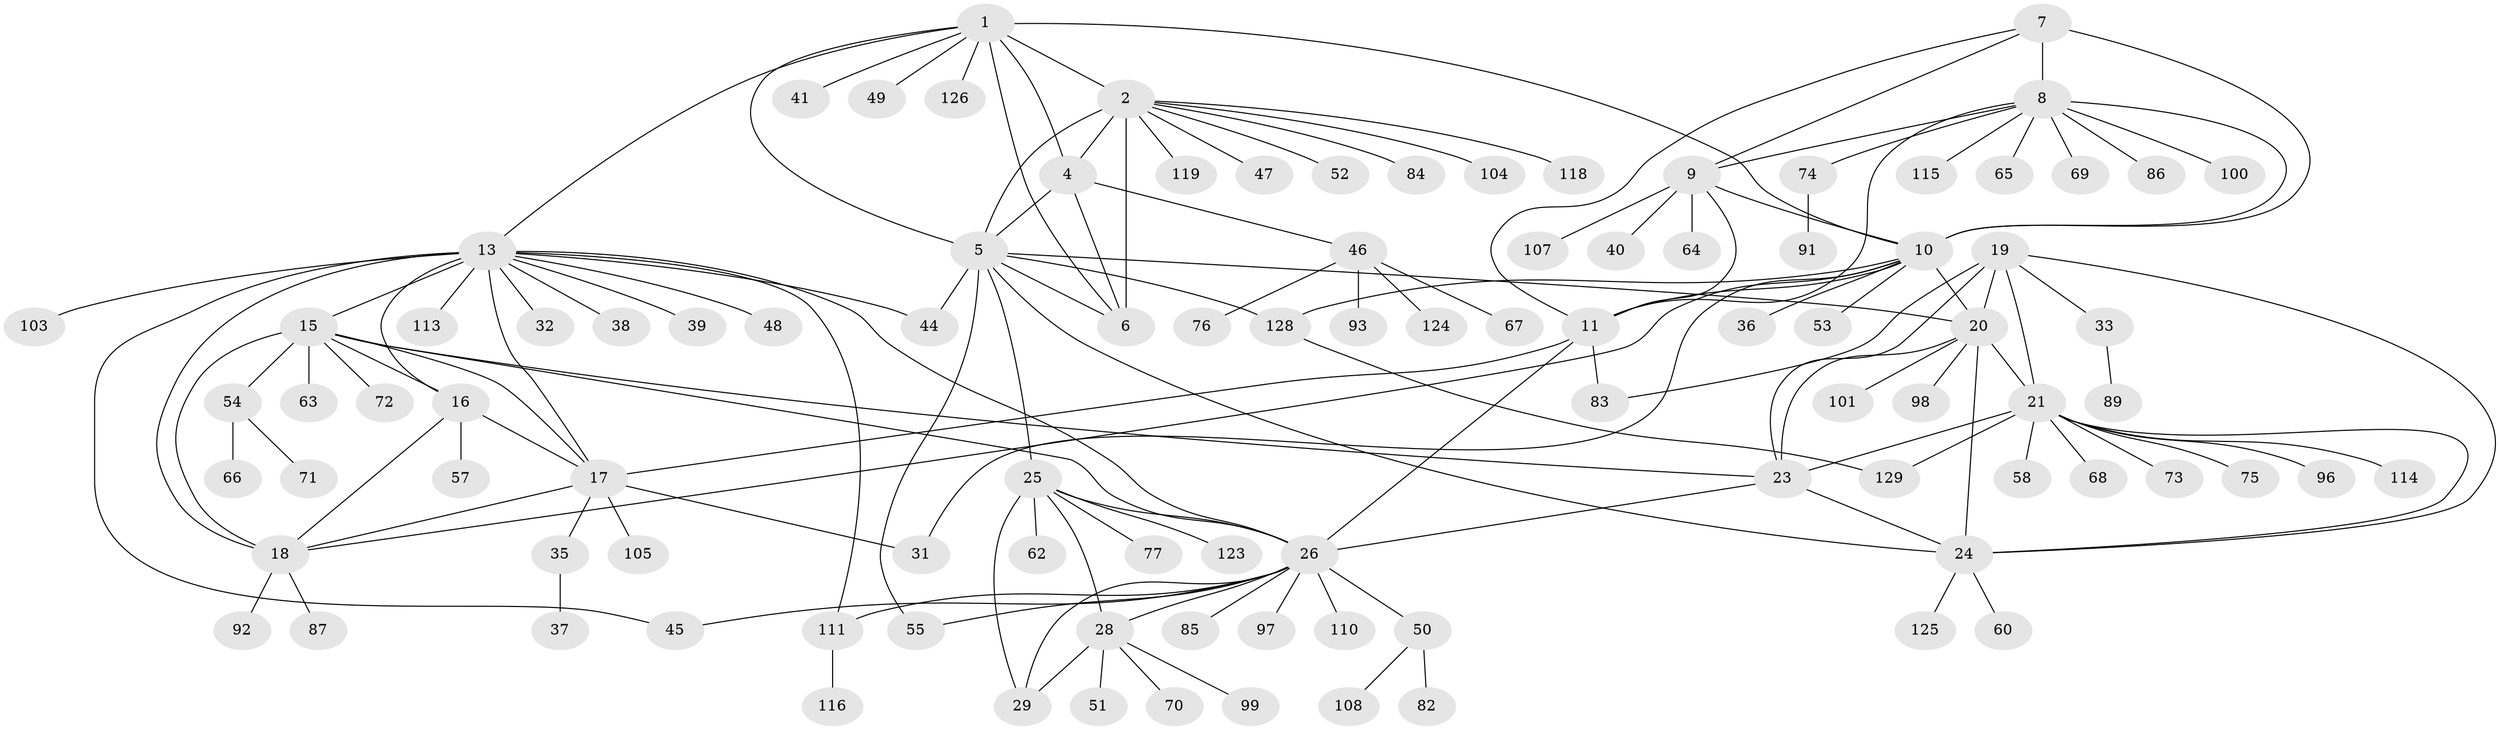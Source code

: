 // original degree distribution, {11: 0.007751937984496124, 8: 0.06976744186046512, 6: 0.03875968992248062, 12: 0.023255813953488372, 5: 0.031007751937984496, 9: 0.023255813953488372, 15: 0.007751937984496124, 10: 0.015503875968992248, 7: 0.015503875968992248, 13: 0.007751937984496124, 2: 0.16279069767441862, 1: 0.5503875968992248, 4: 0.007751937984496124, 3: 0.03875968992248062}
// Generated by graph-tools (version 1.1) at 2025/11/02/27/25 16:11:32]
// undirected, 100 vertices, 143 edges
graph export_dot {
graph [start="1"]
  node [color=gray90,style=filled];
  1 [super="+94"];
  2 [super="+3"];
  4 [super="+34"];
  5 [super="+78"];
  6;
  7;
  8 [super="+122"];
  9 [super="+81"];
  10 [super="+12"];
  11 [super="+42"];
  13 [super="+14"];
  15 [super="+43"];
  16;
  17 [super="+112"];
  18;
  19 [super="+106"];
  20 [super="+22"];
  21 [super="+80"];
  23;
  24 [super="+90"];
  25 [super="+27"];
  26 [super="+30"];
  28 [super="+56"];
  29;
  31;
  32;
  33;
  35;
  36 [super="+61"];
  37;
  38;
  39;
  40 [super="+95"];
  41;
  44;
  45;
  46 [super="+59"];
  47;
  48;
  49;
  50 [super="+121"];
  51;
  52;
  53 [super="+79"];
  54;
  55 [super="+109"];
  57;
  58;
  60;
  62;
  63;
  64;
  65;
  66;
  67;
  68;
  69;
  70;
  71;
  72;
  73;
  74;
  75;
  76;
  77;
  82 [super="+120"];
  83 [super="+88"];
  84;
  85;
  86;
  87;
  89;
  91;
  92 [super="+102"];
  93 [super="+117"];
  96;
  97;
  98;
  99;
  100 [super="+127"];
  101;
  103;
  104;
  105;
  107;
  108;
  110;
  111;
  113;
  114;
  115;
  116;
  118;
  119;
  123;
  124;
  125;
  126;
  128;
  129;
  1 -- 2 [weight=2];
  1 -- 4;
  1 -- 5;
  1 -- 6;
  1 -- 10;
  1 -- 41;
  1 -- 49;
  1 -- 126;
  1 -- 13;
  2 -- 4 [weight=2];
  2 -- 5 [weight=2];
  2 -- 6 [weight=2];
  2 -- 47;
  2 -- 104;
  2 -- 118;
  2 -- 84;
  2 -- 52;
  2 -- 119;
  4 -- 5;
  4 -- 6;
  4 -- 46;
  5 -- 6;
  5 -- 20;
  5 -- 44;
  5 -- 55;
  5 -- 128;
  5 -- 25;
  5 -- 24;
  7 -- 8;
  7 -- 9;
  7 -- 10 [weight=2];
  7 -- 11;
  8 -- 9;
  8 -- 10 [weight=2];
  8 -- 11;
  8 -- 65;
  8 -- 69;
  8 -- 74;
  8 -- 86;
  8 -- 100;
  8 -- 115;
  9 -- 10 [weight=2];
  9 -- 11;
  9 -- 40;
  9 -- 64;
  9 -- 107;
  10 -- 11 [weight=2];
  10 -- 20;
  10 -- 53;
  10 -- 128;
  10 -- 18;
  10 -- 36;
  10 -- 31;
  11 -- 26;
  11 -- 17;
  11 -- 83;
  13 -- 15 [weight=2];
  13 -- 16 [weight=2];
  13 -- 17 [weight=2];
  13 -- 18 [weight=2];
  13 -- 32;
  13 -- 38;
  13 -- 39;
  13 -- 44;
  13 -- 45;
  13 -- 48;
  13 -- 103;
  13 -- 111;
  13 -- 113;
  13 -- 26;
  15 -- 16;
  15 -- 17;
  15 -- 18;
  15 -- 23;
  15 -- 54;
  15 -- 63;
  15 -- 72;
  15 -- 26;
  16 -- 17;
  16 -- 18;
  16 -- 57;
  17 -- 18;
  17 -- 31;
  17 -- 35;
  17 -- 105;
  18 -- 87;
  18 -- 92;
  19 -- 20 [weight=2];
  19 -- 21;
  19 -- 23;
  19 -- 24;
  19 -- 33;
  19 -- 83;
  20 -- 21 [weight=2];
  20 -- 23 [weight=2];
  20 -- 24 [weight=2];
  20 -- 101;
  20 -- 98;
  21 -- 23;
  21 -- 24;
  21 -- 58;
  21 -- 68;
  21 -- 73;
  21 -- 75;
  21 -- 96;
  21 -- 114;
  21 -- 129;
  23 -- 24;
  23 -- 26;
  24 -- 60;
  24 -- 125;
  25 -- 26 [weight=4];
  25 -- 28 [weight=2];
  25 -- 29 [weight=2];
  25 -- 77;
  25 -- 123;
  25 -- 62;
  26 -- 28 [weight=2];
  26 -- 29 [weight=2];
  26 -- 85;
  26 -- 97;
  26 -- 110;
  26 -- 45;
  26 -- 111;
  26 -- 50;
  26 -- 55;
  28 -- 29;
  28 -- 51;
  28 -- 70;
  28 -- 99;
  33 -- 89;
  35 -- 37;
  46 -- 67;
  46 -- 93;
  46 -- 124;
  46 -- 76;
  50 -- 82;
  50 -- 108;
  54 -- 66;
  54 -- 71;
  74 -- 91;
  111 -- 116;
  128 -- 129;
}
